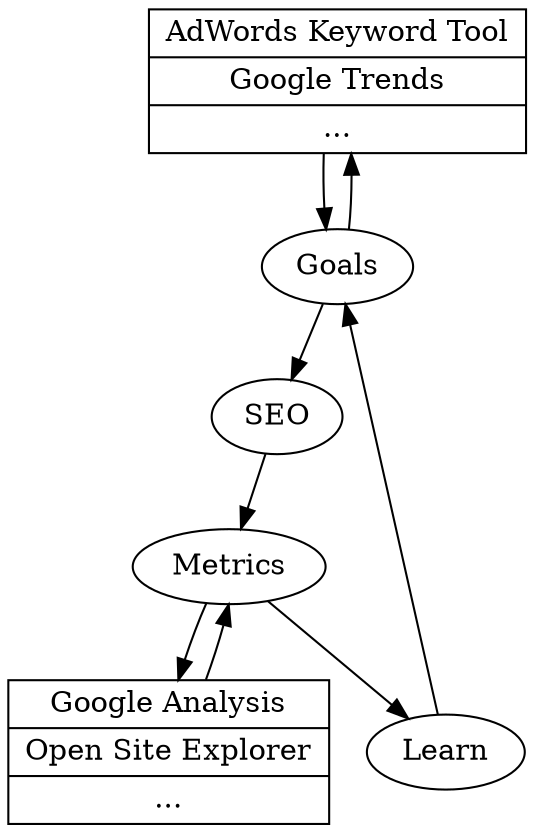 digraph g {
  keywordsTool[label="{ AdWords Keyword Tool | Google Trends | ...}", shape="record"];
  metricsTool[label="{ Google Analysis | Open Site Explorer | ...}", shape="record"];

  Goals -> SEO -> Metrics -> Learn -> Goals;

  Goals -> keywordsTool;
  keywordsTool -> Goals;


  Metrics -> metricsTool;
  metricsTool -> Metrics;
}
